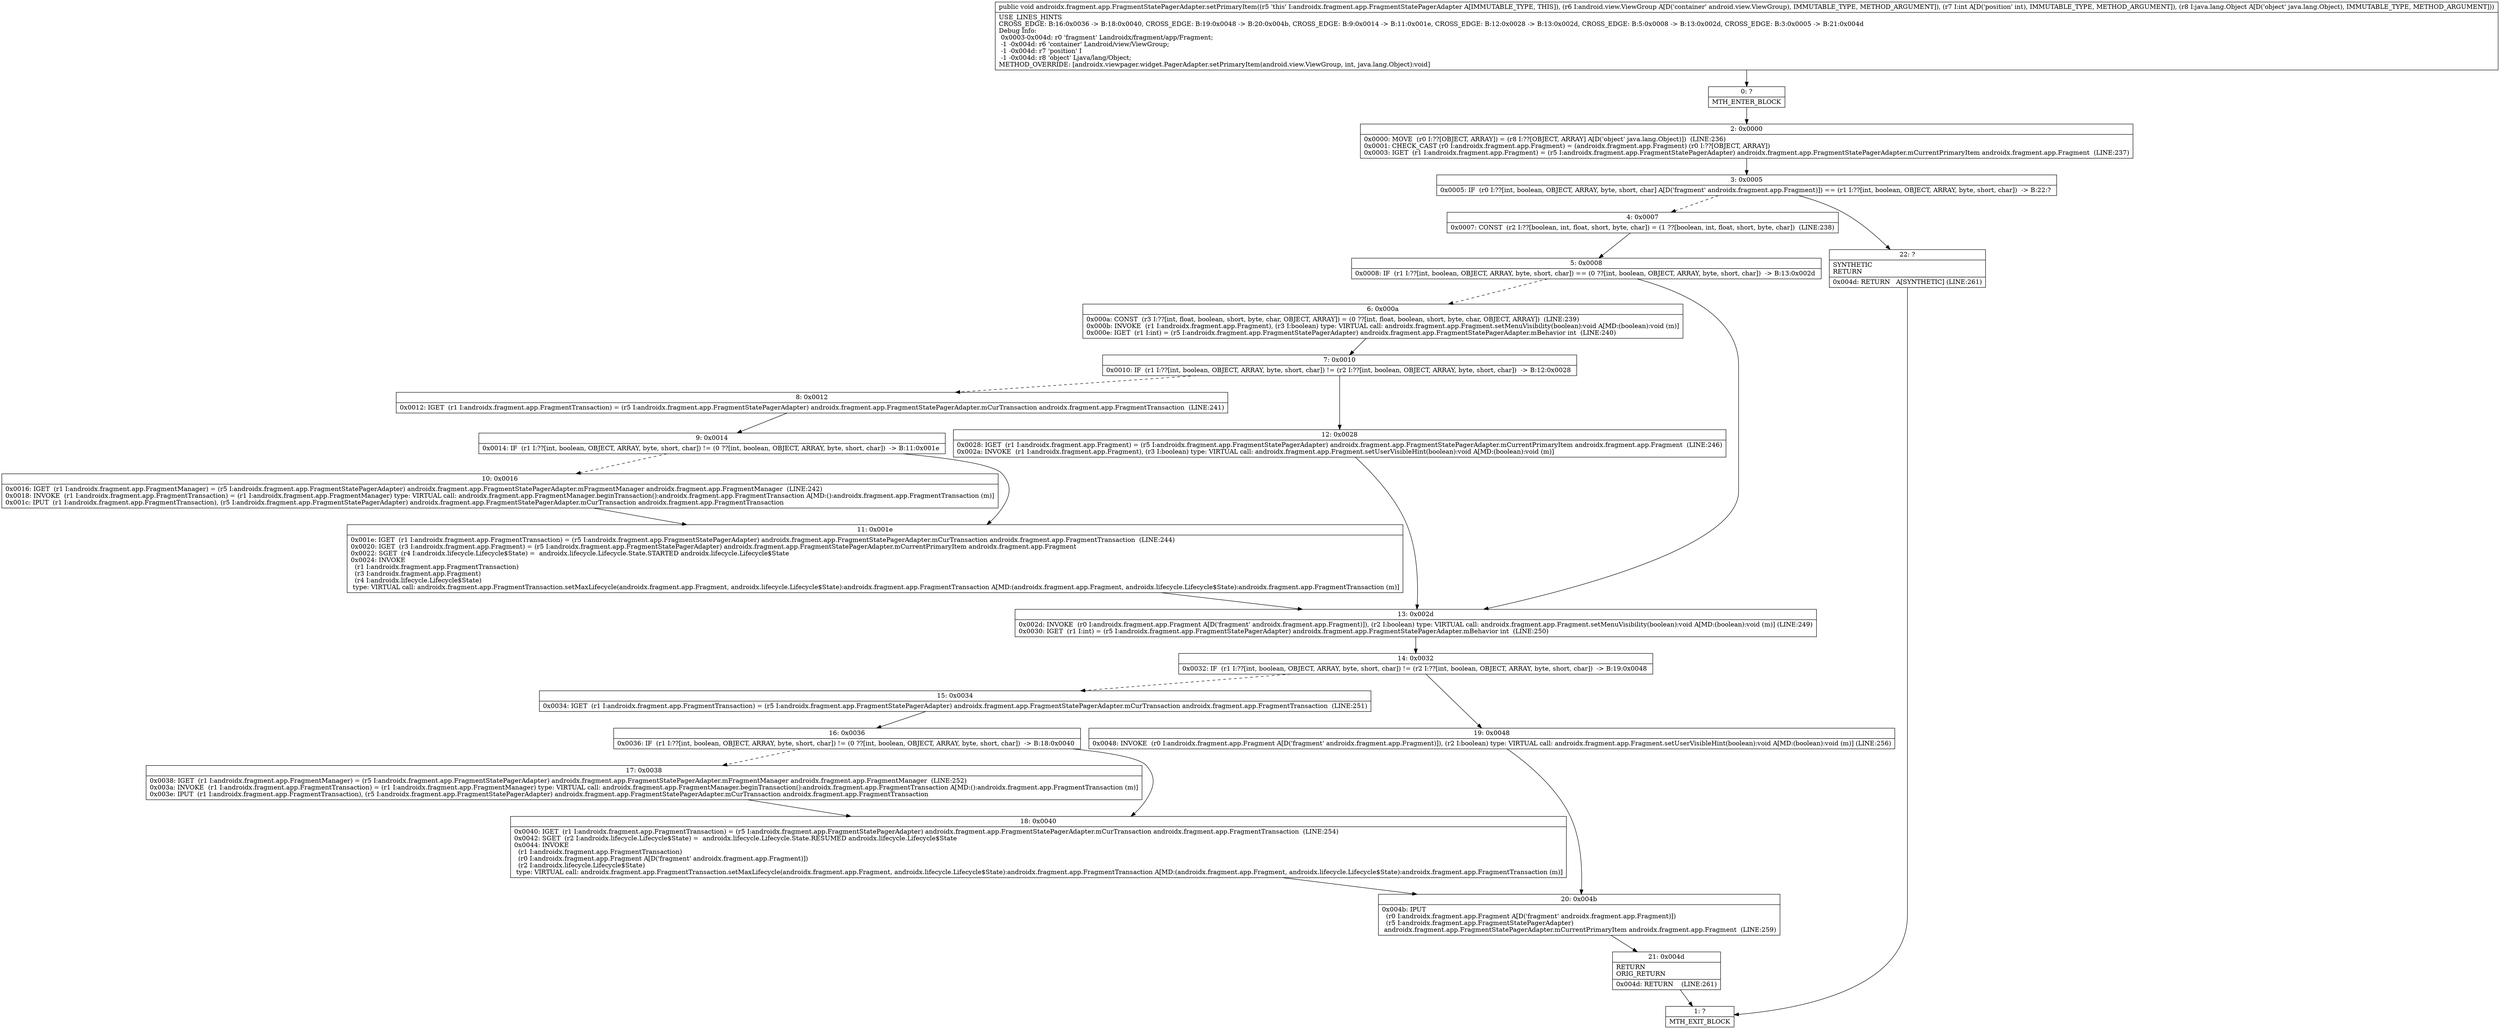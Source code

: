 digraph "CFG forandroidx.fragment.app.FragmentStatePagerAdapter.setPrimaryItem(Landroid\/view\/ViewGroup;ILjava\/lang\/Object;)V" {
Node_0 [shape=record,label="{0\:\ ?|MTH_ENTER_BLOCK\l}"];
Node_2 [shape=record,label="{2\:\ 0x0000|0x0000: MOVE  (r0 I:??[OBJECT, ARRAY]) = (r8 I:??[OBJECT, ARRAY] A[D('object' java.lang.Object)])  (LINE:236)\l0x0001: CHECK_CAST (r0 I:androidx.fragment.app.Fragment) = (androidx.fragment.app.Fragment) (r0 I:??[OBJECT, ARRAY]) \l0x0003: IGET  (r1 I:androidx.fragment.app.Fragment) = (r5 I:androidx.fragment.app.FragmentStatePagerAdapter) androidx.fragment.app.FragmentStatePagerAdapter.mCurrentPrimaryItem androidx.fragment.app.Fragment  (LINE:237)\l}"];
Node_3 [shape=record,label="{3\:\ 0x0005|0x0005: IF  (r0 I:??[int, boolean, OBJECT, ARRAY, byte, short, char] A[D('fragment' androidx.fragment.app.Fragment)]) == (r1 I:??[int, boolean, OBJECT, ARRAY, byte, short, char])  \-\> B:22:? \l}"];
Node_4 [shape=record,label="{4\:\ 0x0007|0x0007: CONST  (r2 I:??[boolean, int, float, short, byte, char]) = (1 ??[boolean, int, float, short, byte, char])  (LINE:238)\l}"];
Node_5 [shape=record,label="{5\:\ 0x0008|0x0008: IF  (r1 I:??[int, boolean, OBJECT, ARRAY, byte, short, char]) == (0 ??[int, boolean, OBJECT, ARRAY, byte, short, char])  \-\> B:13:0x002d \l}"];
Node_6 [shape=record,label="{6\:\ 0x000a|0x000a: CONST  (r3 I:??[int, float, boolean, short, byte, char, OBJECT, ARRAY]) = (0 ??[int, float, boolean, short, byte, char, OBJECT, ARRAY])  (LINE:239)\l0x000b: INVOKE  (r1 I:androidx.fragment.app.Fragment), (r3 I:boolean) type: VIRTUAL call: androidx.fragment.app.Fragment.setMenuVisibility(boolean):void A[MD:(boolean):void (m)]\l0x000e: IGET  (r1 I:int) = (r5 I:androidx.fragment.app.FragmentStatePagerAdapter) androidx.fragment.app.FragmentStatePagerAdapter.mBehavior int  (LINE:240)\l}"];
Node_7 [shape=record,label="{7\:\ 0x0010|0x0010: IF  (r1 I:??[int, boolean, OBJECT, ARRAY, byte, short, char]) != (r2 I:??[int, boolean, OBJECT, ARRAY, byte, short, char])  \-\> B:12:0x0028 \l}"];
Node_8 [shape=record,label="{8\:\ 0x0012|0x0012: IGET  (r1 I:androidx.fragment.app.FragmentTransaction) = (r5 I:androidx.fragment.app.FragmentStatePagerAdapter) androidx.fragment.app.FragmentStatePagerAdapter.mCurTransaction androidx.fragment.app.FragmentTransaction  (LINE:241)\l}"];
Node_9 [shape=record,label="{9\:\ 0x0014|0x0014: IF  (r1 I:??[int, boolean, OBJECT, ARRAY, byte, short, char]) != (0 ??[int, boolean, OBJECT, ARRAY, byte, short, char])  \-\> B:11:0x001e \l}"];
Node_10 [shape=record,label="{10\:\ 0x0016|0x0016: IGET  (r1 I:androidx.fragment.app.FragmentManager) = (r5 I:androidx.fragment.app.FragmentStatePagerAdapter) androidx.fragment.app.FragmentStatePagerAdapter.mFragmentManager androidx.fragment.app.FragmentManager  (LINE:242)\l0x0018: INVOKE  (r1 I:androidx.fragment.app.FragmentTransaction) = (r1 I:androidx.fragment.app.FragmentManager) type: VIRTUAL call: androidx.fragment.app.FragmentManager.beginTransaction():androidx.fragment.app.FragmentTransaction A[MD:():androidx.fragment.app.FragmentTransaction (m)]\l0x001c: IPUT  (r1 I:androidx.fragment.app.FragmentTransaction), (r5 I:androidx.fragment.app.FragmentStatePagerAdapter) androidx.fragment.app.FragmentStatePagerAdapter.mCurTransaction androidx.fragment.app.FragmentTransaction \l}"];
Node_11 [shape=record,label="{11\:\ 0x001e|0x001e: IGET  (r1 I:androidx.fragment.app.FragmentTransaction) = (r5 I:androidx.fragment.app.FragmentStatePagerAdapter) androidx.fragment.app.FragmentStatePagerAdapter.mCurTransaction androidx.fragment.app.FragmentTransaction  (LINE:244)\l0x0020: IGET  (r3 I:androidx.fragment.app.Fragment) = (r5 I:androidx.fragment.app.FragmentStatePagerAdapter) androidx.fragment.app.FragmentStatePagerAdapter.mCurrentPrimaryItem androidx.fragment.app.Fragment \l0x0022: SGET  (r4 I:androidx.lifecycle.Lifecycle$State) =  androidx.lifecycle.Lifecycle.State.STARTED androidx.lifecycle.Lifecycle$State \l0x0024: INVOKE  \l  (r1 I:androidx.fragment.app.FragmentTransaction)\l  (r3 I:androidx.fragment.app.Fragment)\l  (r4 I:androidx.lifecycle.Lifecycle$State)\l type: VIRTUAL call: androidx.fragment.app.FragmentTransaction.setMaxLifecycle(androidx.fragment.app.Fragment, androidx.lifecycle.Lifecycle$State):androidx.fragment.app.FragmentTransaction A[MD:(androidx.fragment.app.Fragment, androidx.lifecycle.Lifecycle$State):androidx.fragment.app.FragmentTransaction (m)]\l}"];
Node_12 [shape=record,label="{12\:\ 0x0028|0x0028: IGET  (r1 I:androidx.fragment.app.Fragment) = (r5 I:androidx.fragment.app.FragmentStatePagerAdapter) androidx.fragment.app.FragmentStatePagerAdapter.mCurrentPrimaryItem androidx.fragment.app.Fragment  (LINE:246)\l0x002a: INVOKE  (r1 I:androidx.fragment.app.Fragment), (r3 I:boolean) type: VIRTUAL call: androidx.fragment.app.Fragment.setUserVisibleHint(boolean):void A[MD:(boolean):void (m)]\l}"];
Node_13 [shape=record,label="{13\:\ 0x002d|0x002d: INVOKE  (r0 I:androidx.fragment.app.Fragment A[D('fragment' androidx.fragment.app.Fragment)]), (r2 I:boolean) type: VIRTUAL call: androidx.fragment.app.Fragment.setMenuVisibility(boolean):void A[MD:(boolean):void (m)] (LINE:249)\l0x0030: IGET  (r1 I:int) = (r5 I:androidx.fragment.app.FragmentStatePagerAdapter) androidx.fragment.app.FragmentStatePagerAdapter.mBehavior int  (LINE:250)\l}"];
Node_14 [shape=record,label="{14\:\ 0x0032|0x0032: IF  (r1 I:??[int, boolean, OBJECT, ARRAY, byte, short, char]) != (r2 I:??[int, boolean, OBJECT, ARRAY, byte, short, char])  \-\> B:19:0x0048 \l}"];
Node_15 [shape=record,label="{15\:\ 0x0034|0x0034: IGET  (r1 I:androidx.fragment.app.FragmentTransaction) = (r5 I:androidx.fragment.app.FragmentStatePagerAdapter) androidx.fragment.app.FragmentStatePagerAdapter.mCurTransaction androidx.fragment.app.FragmentTransaction  (LINE:251)\l}"];
Node_16 [shape=record,label="{16\:\ 0x0036|0x0036: IF  (r1 I:??[int, boolean, OBJECT, ARRAY, byte, short, char]) != (0 ??[int, boolean, OBJECT, ARRAY, byte, short, char])  \-\> B:18:0x0040 \l}"];
Node_17 [shape=record,label="{17\:\ 0x0038|0x0038: IGET  (r1 I:androidx.fragment.app.FragmentManager) = (r5 I:androidx.fragment.app.FragmentStatePagerAdapter) androidx.fragment.app.FragmentStatePagerAdapter.mFragmentManager androidx.fragment.app.FragmentManager  (LINE:252)\l0x003a: INVOKE  (r1 I:androidx.fragment.app.FragmentTransaction) = (r1 I:androidx.fragment.app.FragmentManager) type: VIRTUAL call: androidx.fragment.app.FragmentManager.beginTransaction():androidx.fragment.app.FragmentTransaction A[MD:():androidx.fragment.app.FragmentTransaction (m)]\l0x003e: IPUT  (r1 I:androidx.fragment.app.FragmentTransaction), (r5 I:androidx.fragment.app.FragmentStatePagerAdapter) androidx.fragment.app.FragmentStatePagerAdapter.mCurTransaction androidx.fragment.app.FragmentTransaction \l}"];
Node_18 [shape=record,label="{18\:\ 0x0040|0x0040: IGET  (r1 I:androidx.fragment.app.FragmentTransaction) = (r5 I:androidx.fragment.app.FragmentStatePagerAdapter) androidx.fragment.app.FragmentStatePagerAdapter.mCurTransaction androidx.fragment.app.FragmentTransaction  (LINE:254)\l0x0042: SGET  (r2 I:androidx.lifecycle.Lifecycle$State) =  androidx.lifecycle.Lifecycle.State.RESUMED androidx.lifecycle.Lifecycle$State \l0x0044: INVOKE  \l  (r1 I:androidx.fragment.app.FragmentTransaction)\l  (r0 I:androidx.fragment.app.Fragment A[D('fragment' androidx.fragment.app.Fragment)])\l  (r2 I:androidx.lifecycle.Lifecycle$State)\l type: VIRTUAL call: androidx.fragment.app.FragmentTransaction.setMaxLifecycle(androidx.fragment.app.Fragment, androidx.lifecycle.Lifecycle$State):androidx.fragment.app.FragmentTransaction A[MD:(androidx.fragment.app.Fragment, androidx.lifecycle.Lifecycle$State):androidx.fragment.app.FragmentTransaction (m)]\l}"];
Node_20 [shape=record,label="{20\:\ 0x004b|0x004b: IPUT  \l  (r0 I:androidx.fragment.app.Fragment A[D('fragment' androidx.fragment.app.Fragment)])\l  (r5 I:androidx.fragment.app.FragmentStatePagerAdapter)\l androidx.fragment.app.FragmentStatePagerAdapter.mCurrentPrimaryItem androidx.fragment.app.Fragment  (LINE:259)\l}"];
Node_21 [shape=record,label="{21\:\ 0x004d|RETURN\lORIG_RETURN\l|0x004d: RETURN    (LINE:261)\l}"];
Node_1 [shape=record,label="{1\:\ ?|MTH_EXIT_BLOCK\l}"];
Node_19 [shape=record,label="{19\:\ 0x0048|0x0048: INVOKE  (r0 I:androidx.fragment.app.Fragment A[D('fragment' androidx.fragment.app.Fragment)]), (r2 I:boolean) type: VIRTUAL call: androidx.fragment.app.Fragment.setUserVisibleHint(boolean):void A[MD:(boolean):void (m)] (LINE:256)\l}"];
Node_22 [shape=record,label="{22\:\ ?|SYNTHETIC\lRETURN\l|0x004d: RETURN   A[SYNTHETIC] (LINE:261)\l}"];
MethodNode[shape=record,label="{public void androidx.fragment.app.FragmentStatePagerAdapter.setPrimaryItem((r5 'this' I:androidx.fragment.app.FragmentStatePagerAdapter A[IMMUTABLE_TYPE, THIS]), (r6 I:android.view.ViewGroup A[D('container' android.view.ViewGroup), IMMUTABLE_TYPE, METHOD_ARGUMENT]), (r7 I:int A[D('position' int), IMMUTABLE_TYPE, METHOD_ARGUMENT]), (r8 I:java.lang.Object A[D('object' java.lang.Object), IMMUTABLE_TYPE, METHOD_ARGUMENT]))  | USE_LINES_HINTS\lCROSS_EDGE: B:16:0x0036 \-\> B:18:0x0040, CROSS_EDGE: B:19:0x0048 \-\> B:20:0x004b, CROSS_EDGE: B:9:0x0014 \-\> B:11:0x001e, CROSS_EDGE: B:12:0x0028 \-\> B:13:0x002d, CROSS_EDGE: B:5:0x0008 \-\> B:13:0x002d, CROSS_EDGE: B:3:0x0005 \-\> B:21:0x004d\lDebug Info:\l  0x0003\-0x004d: r0 'fragment' Landroidx\/fragment\/app\/Fragment;\l  \-1 \-0x004d: r6 'container' Landroid\/view\/ViewGroup;\l  \-1 \-0x004d: r7 'position' I\l  \-1 \-0x004d: r8 'object' Ljava\/lang\/Object;\lMETHOD_OVERRIDE: [androidx.viewpager.widget.PagerAdapter.setPrimaryItem(android.view.ViewGroup, int, java.lang.Object):void]\l}"];
MethodNode -> Node_0;Node_0 -> Node_2;
Node_2 -> Node_3;
Node_3 -> Node_4[style=dashed];
Node_3 -> Node_22;
Node_4 -> Node_5;
Node_5 -> Node_6[style=dashed];
Node_5 -> Node_13;
Node_6 -> Node_7;
Node_7 -> Node_8[style=dashed];
Node_7 -> Node_12;
Node_8 -> Node_9;
Node_9 -> Node_10[style=dashed];
Node_9 -> Node_11;
Node_10 -> Node_11;
Node_11 -> Node_13;
Node_12 -> Node_13;
Node_13 -> Node_14;
Node_14 -> Node_15[style=dashed];
Node_14 -> Node_19;
Node_15 -> Node_16;
Node_16 -> Node_17[style=dashed];
Node_16 -> Node_18;
Node_17 -> Node_18;
Node_18 -> Node_20;
Node_20 -> Node_21;
Node_21 -> Node_1;
Node_19 -> Node_20;
Node_22 -> Node_1;
}

